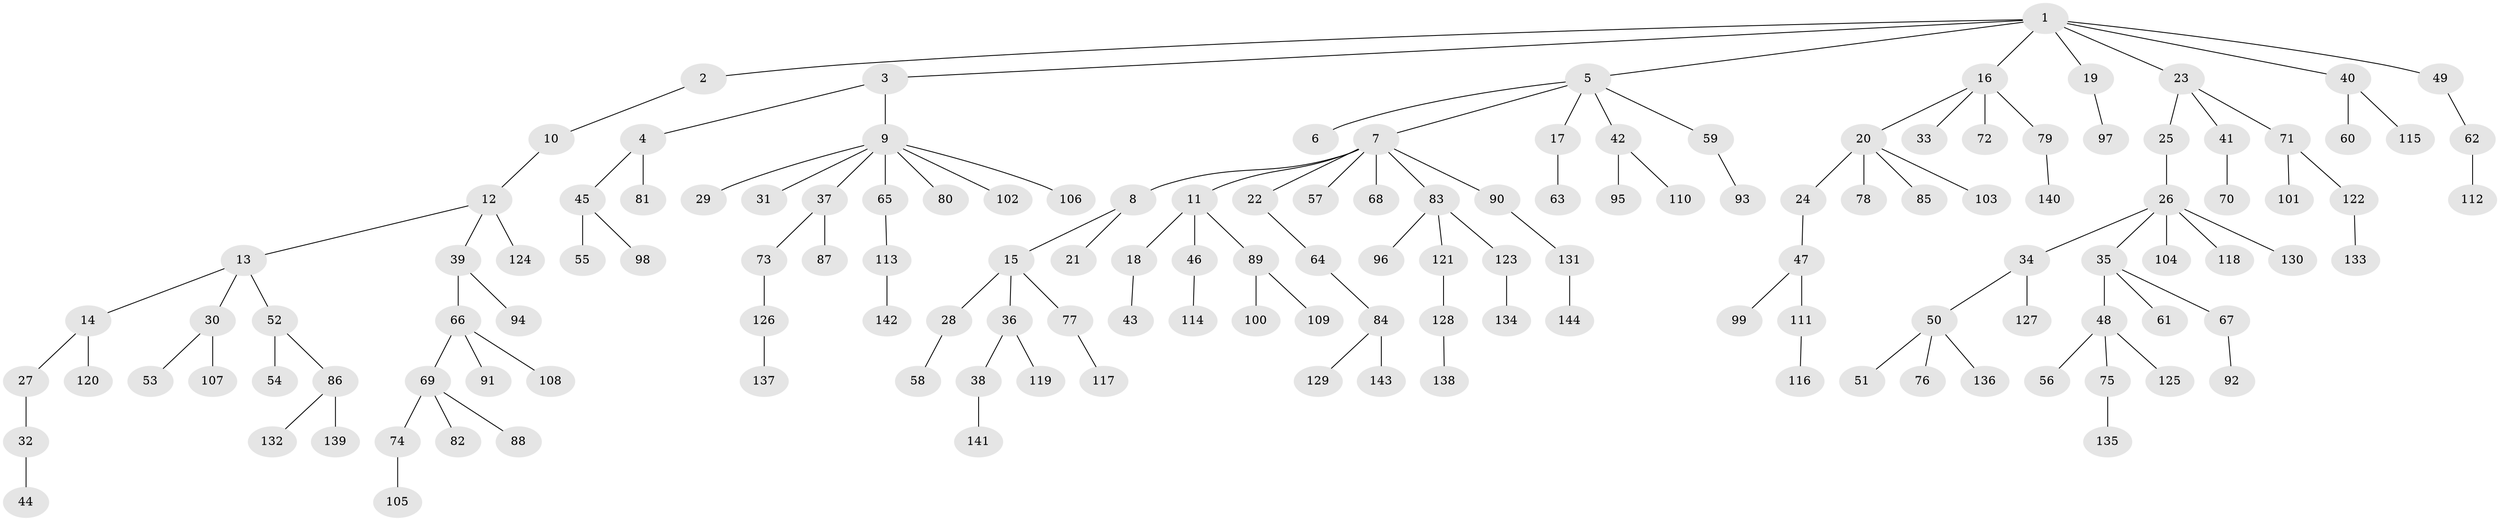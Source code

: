 // coarse degree distribution, {8: 0.0196078431372549, 3: 0.058823529411764705, 2: 0.19607843137254902, 6: 0.0196078431372549, 1: 0.5882352941176471, 5: 0.049019607843137254, 7: 0.00980392156862745, 4: 0.058823529411764705}
// Generated by graph-tools (version 1.1) at 2025/42/03/06/25 10:42:04]
// undirected, 144 vertices, 143 edges
graph export_dot {
graph [start="1"]
  node [color=gray90,style=filled];
  1;
  2;
  3;
  4;
  5;
  6;
  7;
  8;
  9;
  10;
  11;
  12;
  13;
  14;
  15;
  16;
  17;
  18;
  19;
  20;
  21;
  22;
  23;
  24;
  25;
  26;
  27;
  28;
  29;
  30;
  31;
  32;
  33;
  34;
  35;
  36;
  37;
  38;
  39;
  40;
  41;
  42;
  43;
  44;
  45;
  46;
  47;
  48;
  49;
  50;
  51;
  52;
  53;
  54;
  55;
  56;
  57;
  58;
  59;
  60;
  61;
  62;
  63;
  64;
  65;
  66;
  67;
  68;
  69;
  70;
  71;
  72;
  73;
  74;
  75;
  76;
  77;
  78;
  79;
  80;
  81;
  82;
  83;
  84;
  85;
  86;
  87;
  88;
  89;
  90;
  91;
  92;
  93;
  94;
  95;
  96;
  97;
  98;
  99;
  100;
  101;
  102;
  103;
  104;
  105;
  106;
  107;
  108;
  109;
  110;
  111;
  112;
  113;
  114;
  115;
  116;
  117;
  118;
  119;
  120;
  121;
  122;
  123;
  124;
  125;
  126;
  127;
  128;
  129;
  130;
  131;
  132;
  133;
  134;
  135;
  136;
  137;
  138;
  139;
  140;
  141;
  142;
  143;
  144;
  1 -- 2;
  1 -- 3;
  1 -- 5;
  1 -- 16;
  1 -- 19;
  1 -- 23;
  1 -- 40;
  1 -- 49;
  2 -- 10;
  3 -- 4;
  3 -- 9;
  4 -- 45;
  4 -- 81;
  5 -- 6;
  5 -- 7;
  5 -- 17;
  5 -- 42;
  5 -- 59;
  7 -- 8;
  7 -- 11;
  7 -- 22;
  7 -- 57;
  7 -- 68;
  7 -- 83;
  7 -- 90;
  8 -- 15;
  8 -- 21;
  9 -- 29;
  9 -- 31;
  9 -- 37;
  9 -- 65;
  9 -- 80;
  9 -- 102;
  9 -- 106;
  10 -- 12;
  11 -- 18;
  11 -- 46;
  11 -- 89;
  12 -- 13;
  12 -- 39;
  12 -- 124;
  13 -- 14;
  13 -- 30;
  13 -- 52;
  14 -- 27;
  14 -- 120;
  15 -- 28;
  15 -- 36;
  15 -- 77;
  16 -- 20;
  16 -- 33;
  16 -- 72;
  16 -- 79;
  17 -- 63;
  18 -- 43;
  19 -- 97;
  20 -- 24;
  20 -- 78;
  20 -- 85;
  20 -- 103;
  22 -- 64;
  23 -- 25;
  23 -- 41;
  23 -- 71;
  24 -- 47;
  25 -- 26;
  26 -- 34;
  26 -- 35;
  26 -- 104;
  26 -- 118;
  26 -- 130;
  27 -- 32;
  28 -- 58;
  30 -- 53;
  30 -- 107;
  32 -- 44;
  34 -- 50;
  34 -- 127;
  35 -- 48;
  35 -- 61;
  35 -- 67;
  36 -- 38;
  36 -- 119;
  37 -- 73;
  37 -- 87;
  38 -- 141;
  39 -- 66;
  39 -- 94;
  40 -- 60;
  40 -- 115;
  41 -- 70;
  42 -- 95;
  42 -- 110;
  45 -- 55;
  45 -- 98;
  46 -- 114;
  47 -- 99;
  47 -- 111;
  48 -- 56;
  48 -- 75;
  48 -- 125;
  49 -- 62;
  50 -- 51;
  50 -- 76;
  50 -- 136;
  52 -- 54;
  52 -- 86;
  59 -- 93;
  62 -- 112;
  64 -- 84;
  65 -- 113;
  66 -- 69;
  66 -- 91;
  66 -- 108;
  67 -- 92;
  69 -- 74;
  69 -- 82;
  69 -- 88;
  71 -- 101;
  71 -- 122;
  73 -- 126;
  74 -- 105;
  75 -- 135;
  77 -- 117;
  79 -- 140;
  83 -- 96;
  83 -- 121;
  83 -- 123;
  84 -- 129;
  84 -- 143;
  86 -- 132;
  86 -- 139;
  89 -- 100;
  89 -- 109;
  90 -- 131;
  111 -- 116;
  113 -- 142;
  121 -- 128;
  122 -- 133;
  123 -- 134;
  126 -- 137;
  128 -- 138;
  131 -- 144;
}
